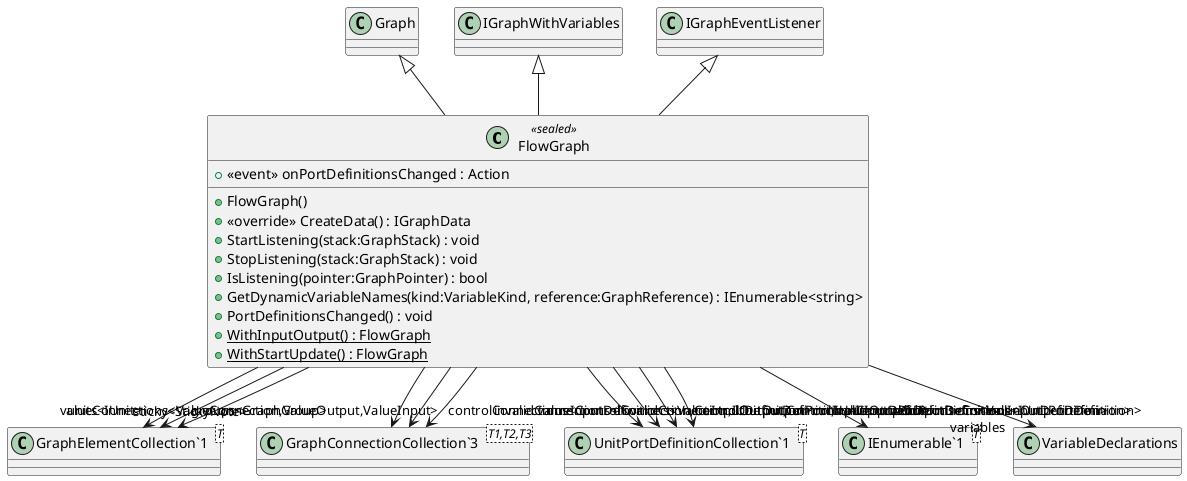 @startuml
class FlowGraph <<sealed>> {
    + FlowGraph()
    + <<override>> CreateData() : IGraphData
    + StartListening(stack:GraphStack) : void
    + StopListening(stack:GraphStack) : void
    + IsListening(pointer:GraphPointer) : bool
    + GetDynamicVariableNames(kind:VariableKind, reference:GraphReference) : IEnumerable<string>
    +  <<event>> onPortDefinitionsChanged : Action 
    + PortDefinitionsChanged() : void
    + {static} WithInputOutput() : FlowGraph
    + {static} WithStartUpdate() : FlowGraph
}
class "GraphElementCollection`1"<T> {
}
class "GraphConnectionCollection`3"<T1,T2,T3> {
}
class "UnitPortDefinitionCollection`1"<T> {
}
class "IEnumerable`1"<T> {
}
Graph <|-- FlowGraph
IGraphWithVariables <|-- FlowGraph
IGraphEventListener <|-- FlowGraph
FlowGraph --> "variables" VariableDeclarations
FlowGraph --> "units<IUnit>" "GraphElementCollection`1"
FlowGraph --> "controlConnections<ControlConnection,ControlOutput,ControlInput>" "GraphConnectionCollection`3"
FlowGraph --> "valueConnections<ValueConnection,ValueOutput,ValueInput>" "GraphConnectionCollection`3"
FlowGraph --> "invalidConnections<InvalidConnection,IUnitOutputPort,IUnitInputPort>" "GraphConnectionCollection`3"
FlowGraph --> "groups<GraphGroup>" "GraphElementCollection`1"
FlowGraph --> "sticky<StickyNote>" "GraphElementCollection`1"
FlowGraph --> "controlInputDefinitions<ControlInputDefinition>" "UnitPortDefinitionCollection`1"
FlowGraph --> "controlOutputDefinitions<ControlOutputDefinition>" "UnitPortDefinitionCollection`1"
FlowGraph --> "valueInputDefinitions<ValueInputDefinition>" "UnitPortDefinitionCollection`1"
FlowGraph --> "valueOutputDefinitions<ValueOutputDefinition>" "UnitPortDefinitionCollection`1"
FlowGraph --> "validPortDefinitions<IUnitPortDefinition>" "IEnumerable`1"
@enduml
